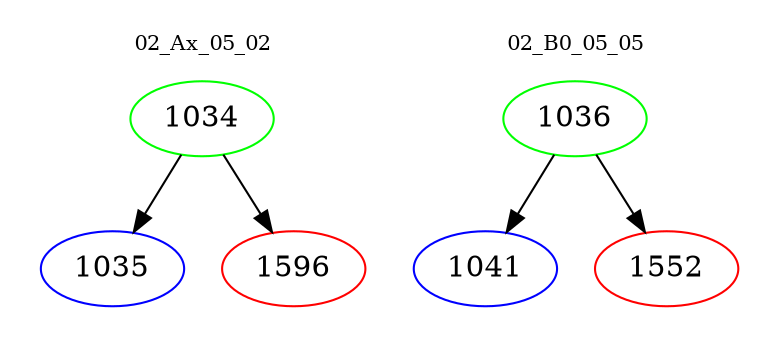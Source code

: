 digraph{
subgraph cluster_0 {
color = white
label = "02_Ax_05_02";
fontsize=10;
T0_1034 [label="1034", color="green"]
T0_1034 -> T0_1035 [color="black"]
T0_1035 [label="1035", color="blue"]
T0_1034 -> T0_1596 [color="black"]
T0_1596 [label="1596", color="red"]
}
subgraph cluster_1 {
color = white
label = "02_B0_05_05";
fontsize=10;
T1_1036 [label="1036", color="green"]
T1_1036 -> T1_1041 [color="black"]
T1_1041 [label="1041", color="blue"]
T1_1036 -> T1_1552 [color="black"]
T1_1552 [label="1552", color="red"]
}
}
